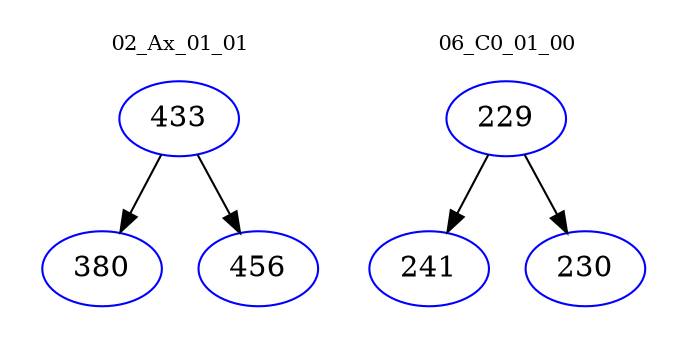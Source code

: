 digraph{
subgraph cluster_0 {
color = white
label = "02_Ax_01_01";
fontsize=10;
T0_433 [label="433", color="blue"]
T0_433 -> T0_380 [color="black"]
T0_380 [label="380", color="blue"]
T0_433 -> T0_456 [color="black"]
T0_456 [label="456", color="blue"]
}
subgraph cluster_1 {
color = white
label = "06_C0_01_00";
fontsize=10;
T1_229 [label="229", color="blue"]
T1_229 -> T1_241 [color="black"]
T1_241 [label="241", color="blue"]
T1_229 -> T1_230 [color="black"]
T1_230 [label="230", color="blue"]
}
}
